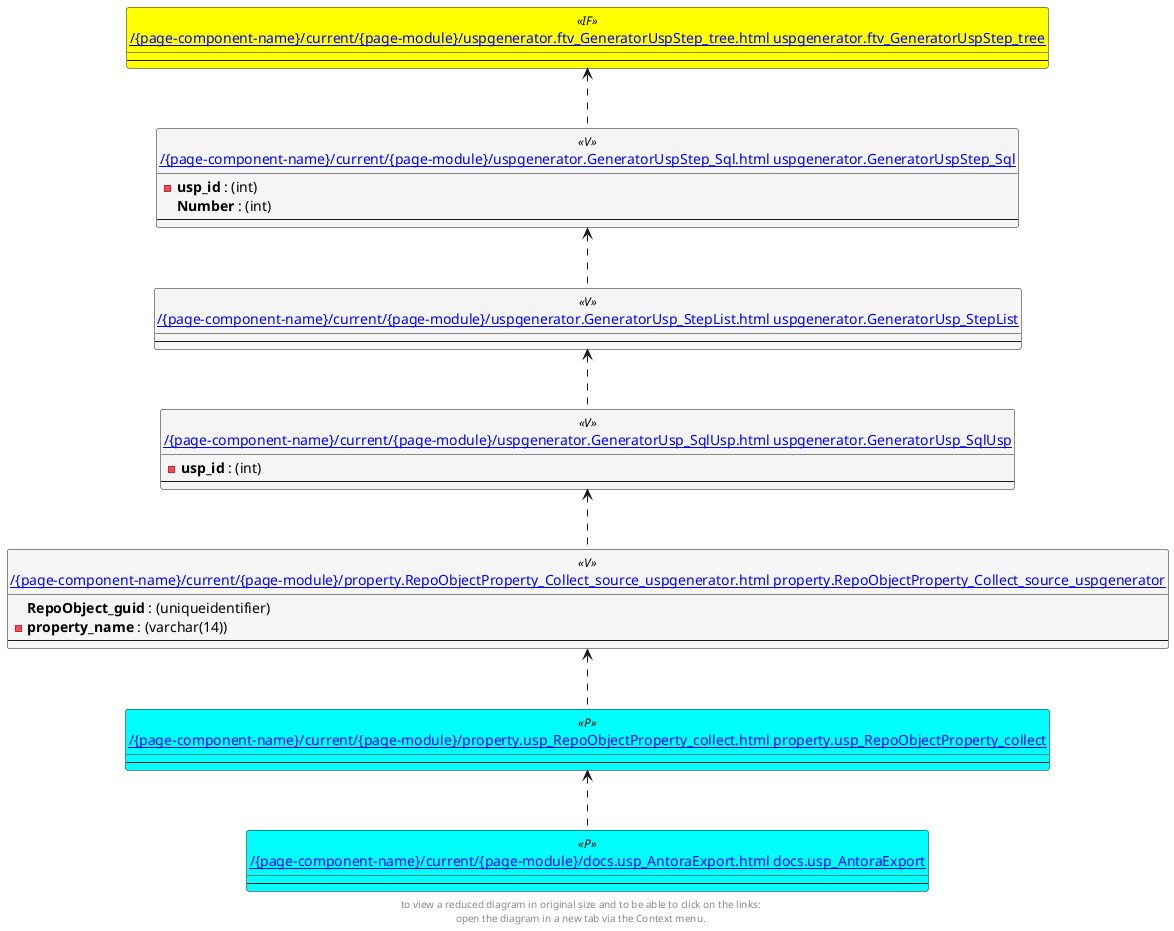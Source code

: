 @startuml
'Left to right direction
top to bottom direction
hide circle
'avoide "." issues:
set namespaceSeparator none


skinparam class {
  BackgroundColor White
  BackgroundColor<<FN>> Yellow
  BackgroundColor<<FS>> Yellow
  BackgroundColor<<FT>> LightGray
  BackgroundColor<<IF>> Yellow
  BackgroundColor<<IS>> Yellow
  BackgroundColor<<P>> Aqua
  BackgroundColor<<PC>> Aqua
  BackgroundColor<<SN>> Yellow
  BackgroundColor<<SO>> SlateBlue
  BackgroundColor<<TF>> LightGray
  BackgroundColor<<TR>> Tomato
  BackgroundColor<<U>> White
  BackgroundColor<<V>> WhiteSmoke
  BackgroundColor<<X>> Aqua
}


entity "[[{site-url}/{page-component-name}/current/{page-module}/docs.usp_AntoraExport.html docs.usp_AntoraExport]]" as docs.usp_AntoraExport << P >> {
  --
}

entity "[[{site-url}/{page-component-name}/current/{page-module}/property.RepoObjectProperty_Collect_source_uspgenerator.html property.RepoObjectProperty_Collect_source_uspgenerator]]" as property.RepoObjectProperty_Collect_source_uspgenerator << V >> {
  **RepoObject_guid** : (uniqueidentifier)
  - **property_name** : (varchar(14))
  --
}

entity "[[{site-url}/{page-component-name}/current/{page-module}/property.usp_RepoObjectProperty_collect.html property.usp_RepoObjectProperty_collect]]" as property.usp_RepoObjectProperty_collect << P >> {
  --
}

entity "[[{site-url}/{page-component-name}/current/{page-module}/uspgenerator.ftv_GeneratorUspStep_tree.html uspgenerator.ftv_GeneratorUspStep_tree]]" as uspgenerator.ftv_GeneratorUspStep_tree << IF >> {
  --
}

entity "[[{site-url}/{page-component-name}/current/{page-module}/uspgenerator.GeneratorUsp_SqlUsp.html uspgenerator.GeneratorUsp_SqlUsp]]" as uspgenerator.GeneratorUsp_SqlUsp << V >> {
  - **usp_id** : (int)
  --
}

entity "[[{site-url}/{page-component-name}/current/{page-module}/uspgenerator.GeneratorUsp_StepList.html uspgenerator.GeneratorUsp_StepList]]" as uspgenerator.GeneratorUsp_StepList << V >> {
  --
}

entity "[[{site-url}/{page-component-name}/current/{page-module}/uspgenerator.GeneratorUspStep_Sql.html uspgenerator.GeneratorUspStep_Sql]]" as uspgenerator.GeneratorUspStep_Sql << V >> {
  - **usp_id** : (int)
  **Number** : (int)
  --
}

property.RepoObjectProperty_Collect_source_uspgenerator <.. property.usp_RepoObjectProperty_collect
property.usp_RepoObjectProperty_collect <.. docs.usp_AntoraExport
uspgenerator.ftv_GeneratorUspStep_tree <.. uspgenerator.GeneratorUspStep_Sql
uspgenerator.GeneratorUsp_SqlUsp <.. property.RepoObjectProperty_Collect_source_uspgenerator
uspgenerator.GeneratorUsp_StepList <.. uspgenerator.GeneratorUsp_SqlUsp
uspgenerator.GeneratorUspStep_Sql <.. uspgenerator.GeneratorUsp_StepList
footer
to view a reduced diagram in original size and to be able to click on the links:
open the diagram in a new tab via the Context menu.
end footer

@enduml

